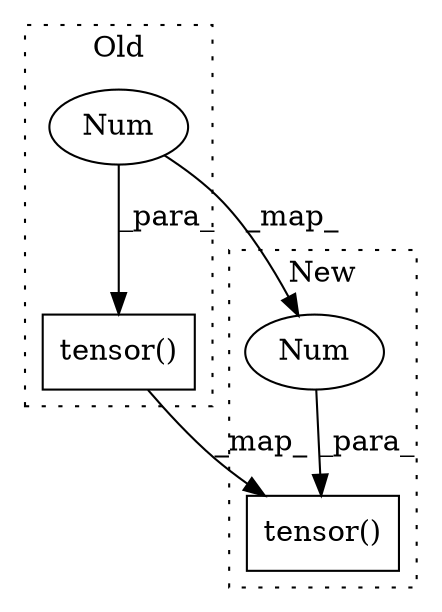 digraph G {
subgraph cluster0 {
1 [label="tensor()" a="75" s="17015,17030" l="13,10" shape="box"];
3 [label="Num" a="76" s="17028" l="2" shape="ellipse"];
label = "Old";
style="dotted";
}
subgraph cluster1 {
2 [label="tensor()" a="75" s="17015,17030" l="13,10" shape="box"];
4 [label="Num" a="76" s="17028" l="2" shape="ellipse"];
label = "New";
style="dotted";
}
1 -> 2 [label="_map_"];
3 -> 4 [label="_map_"];
3 -> 1 [label="_para_"];
4 -> 2 [label="_para_"];
}